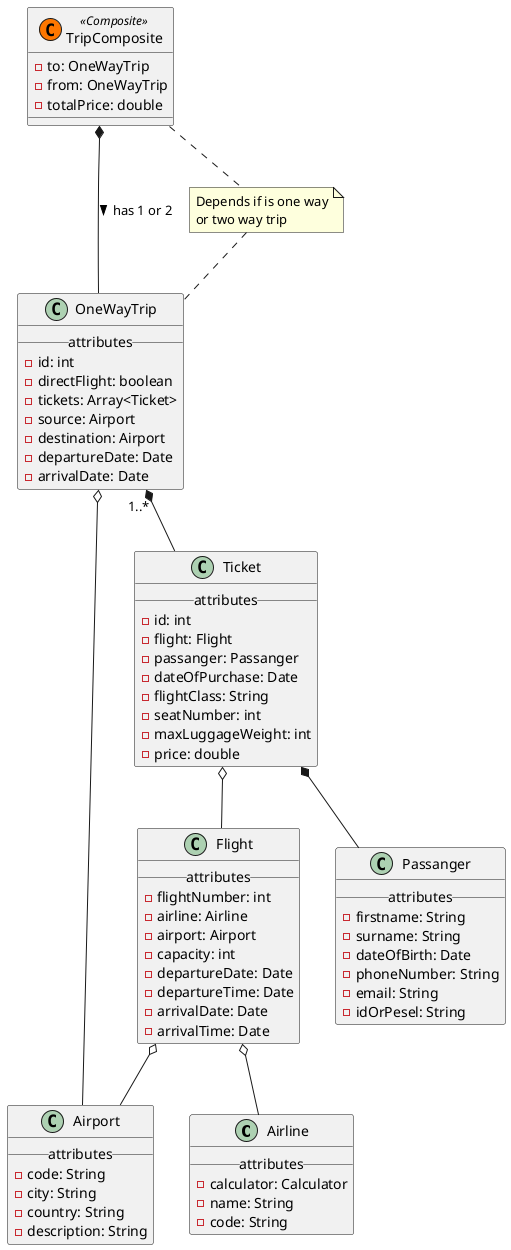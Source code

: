 @startuml Main Model Diagaram (simplified)

class Airline {
  __ attributes __
  -calculator: Calculator
  -name: String
  -code: String
}

class Airport {
  __ attributes __
  -code: String
  -city: String
  -country: String
  -description: String
}

class Flight {
  __ attributes __
  -flightNumber: int
  -airline: Airline
  -airport: Airport
  -capacity: int
  -departureDate: Date
  -departureTime: Date
  -arrivalDate: Date
  -arrivalTime: Date
}

class Ticket {
  __ attributes __
  -id: int
  -flight: Flight
  -passanger: Passanger
  -dateOfPurchase: Date
  -flightClass: String
  -seatNumber: int
  -maxLuggageWeight: int
  -price: double
}

class TripComposite << (C,#FF7700) Composite >> {
  -to: OneWayTrip
  -from: OneWayTrip
  -totalPrice: double
}

class OneWayTrip {
  __ attributes __
  -id: int
  -directFlight: boolean
  -tickets: Array<Ticket>
  -source: Airport
  -destination: Airport
  -departureDate: Date
  -arrivalDate: Date
}

class Passanger {
  __ attributes __
  -firstname: String
  -surname: String
  -dateOfBirth: Date
  -phoneNumber: String
  -email: String
  -idOrPesel: String
}

TripComposite *-- OneWayTrip: has 1 or 2 >
note "Depends if is one way\nor two way trip" as TripNote
TripComposite .. TripNote
TripNote .. OneWayTrip
OneWayTrip "1..*" *-- Ticket
OneWayTrip o-- Airport
Ticket o-- Flight
Ticket *-- Passanger
Flight o-- Airport
Flight o-- Airline


@enduml